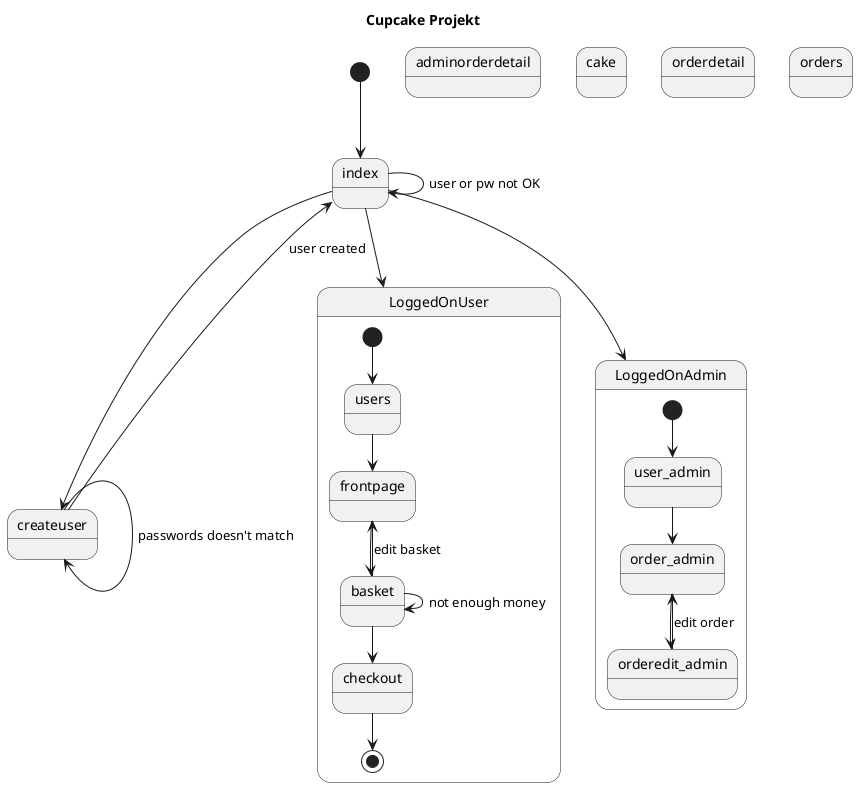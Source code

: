 @startuml
Title Cupcake Projekt

State index
State adminorderdetail
State cake
State createuser
State orderdetail
State orders

[*] --> index
index --> index : user or pw not OK
index --> createuser
createuser --> index : user created
createuser --> createuser : passwords doesn't match
index --> LoggedOnUser
index --> LoggedOnAdmin



state LoggedOnAdmin {
state user_admin
state order_admin
state orderedit_admin
    [*] --> user_admin
    user_admin --> order_admin
    order_admin --> orderedit_admin
    orderedit_admin --> order_admin : edit order


}

state LoggedOnUser {
 state users
 state frontpage
 state basket
 state checkout
 [*] --> users
 users --> frontpage
 frontpage --> basket
 basket --> frontpage : edit basket
 basket --> basket : not enough money
 basket --> checkout
 checkout --> [*]
}
@enduml